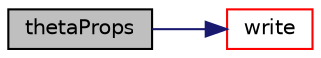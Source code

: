 digraph "thetaProps"
{
  bgcolor="transparent";
  edge [fontname="Helvetica",fontsize="10",labelfontname="Helvetica",labelfontsize="10"];
  node [fontname="Helvetica",fontsize="10",shape=record];
  rankdir="LR";
  Node152 [label="thetaProps",height=0.2,width=0.4,color="black", fillcolor="grey75", style="filled", fontcolor="black"];
  Node152 -> Node153 [color="midnightblue",fontsize="10",style="solid",fontname="Helvetica"];
  Node153 [label="write",height=0.2,width=0.4,color="red",URL="$a31893.html#a293fdfec8bdfbd5c3913ab4c9f3454ff",tooltip="Write. "];
}
